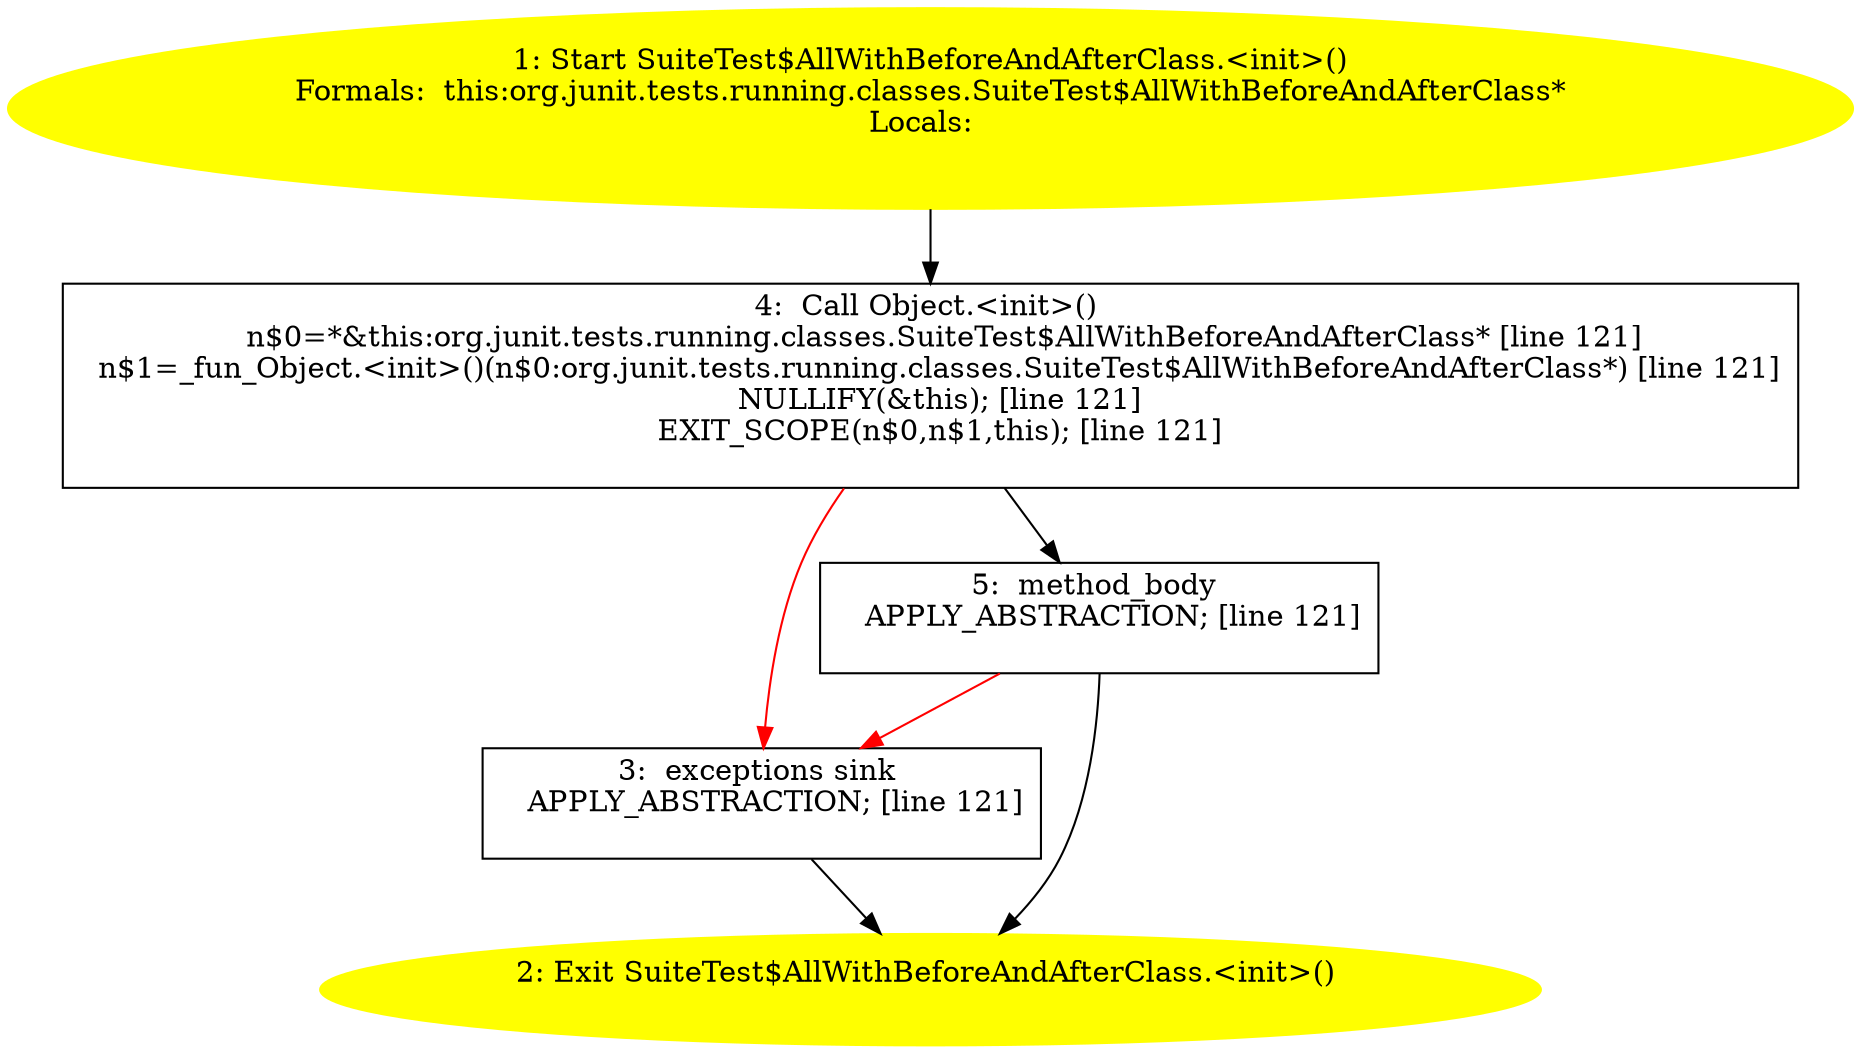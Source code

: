 /* @generated */
digraph cfg {
"org.junit.tests.running.classes.SuiteTest$AllWithBeforeAndAfterClass.<init>().7095ad21b6d747c2e62bfa2b5621c943_1" [label="1: Start SuiteTest$AllWithBeforeAndAfterClass.<init>()\nFormals:  this:org.junit.tests.running.classes.SuiteTest$AllWithBeforeAndAfterClass*\nLocals:  \n  " color=yellow style=filled]
	

	 "org.junit.tests.running.classes.SuiteTest$AllWithBeforeAndAfterClass.<init>().7095ad21b6d747c2e62bfa2b5621c943_1" -> "org.junit.tests.running.classes.SuiteTest$AllWithBeforeAndAfterClass.<init>().7095ad21b6d747c2e62bfa2b5621c943_4" ;
"org.junit.tests.running.classes.SuiteTest$AllWithBeforeAndAfterClass.<init>().7095ad21b6d747c2e62bfa2b5621c943_2" [label="2: Exit SuiteTest$AllWithBeforeAndAfterClass.<init>() \n  " color=yellow style=filled]
	

"org.junit.tests.running.classes.SuiteTest$AllWithBeforeAndAfterClass.<init>().7095ad21b6d747c2e62bfa2b5621c943_3" [label="3:  exceptions sink \n   APPLY_ABSTRACTION; [line 121]\n " shape="box"]
	

	 "org.junit.tests.running.classes.SuiteTest$AllWithBeforeAndAfterClass.<init>().7095ad21b6d747c2e62bfa2b5621c943_3" -> "org.junit.tests.running.classes.SuiteTest$AllWithBeforeAndAfterClass.<init>().7095ad21b6d747c2e62bfa2b5621c943_2" ;
"org.junit.tests.running.classes.SuiteTest$AllWithBeforeAndAfterClass.<init>().7095ad21b6d747c2e62bfa2b5621c943_4" [label="4:  Call Object.<init>() \n   n$0=*&this:org.junit.tests.running.classes.SuiteTest$AllWithBeforeAndAfterClass* [line 121]\n  n$1=_fun_Object.<init>()(n$0:org.junit.tests.running.classes.SuiteTest$AllWithBeforeAndAfterClass*) [line 121]\n  NULLIFY(&this); [line 121]\n  EXIT_SCOPE(n$0,n$1,this); [line 121]\n " shape="box"]
	

	 "org.junit.tests.running.classes.SuiteTest$AllWithBeforeAndAfterClass.<init>().7095ad21b6d747c2e62bfa2b5621c943_4" -> "org.junit.tests.running.classes.SuiteTest$AllWithBeforeAndAfterClass.<init>().7095ad21b6d747c2e62bfa2b5621c943_5" ;
	 "org.junit.tests.running.classes.SuiteTest$AllWithBeforeAndAfterClass.<init>().7095ad21b6d747c2e62bfa2b5621c943_4" -> "org.junit.tests.running.classes.SuiteTest$AllWithBeforeAndAfterClass.<init>().7095ad21b6d747c2e62bfa2b5621c943_3" [color="red" ];
"org.junit.tests.running.classes.SuiteTest$AllWithBeforeAndAfterClass.<init>().7095ad21b6d747c2e62bfa2b5621c943_5" [label="5:  method_body \n   APPLY_ABSTRACTION; [line 121]\n " shape="box"]
	

	 "org.junit.tests.running.classes.SuiteTest$AllWithBeforeAndAfterClass.<init>().7095ad21b6d747c2e62bfa2b5621c943_5" -> "org.junit.tests.running.classes.SuiteTest$AllWithBeforeAndAfterClass.<init>().7095ad21b6d747c2e62bfa2b5621c943_2" ;
	 "org.junit.tests.running.classes.SuiteTest$AllWithBeforeAndAfterClass.<init>().7095ad21b6d747c2e62bfa2b5621c943_5" -> "org.junit.tests.running.classes.SuiteTest$AllWithBeforeAndAfterClass.<init>().7095ad21b6d747c2e62bfa2b5621c943_3" [color="red" ];
}
